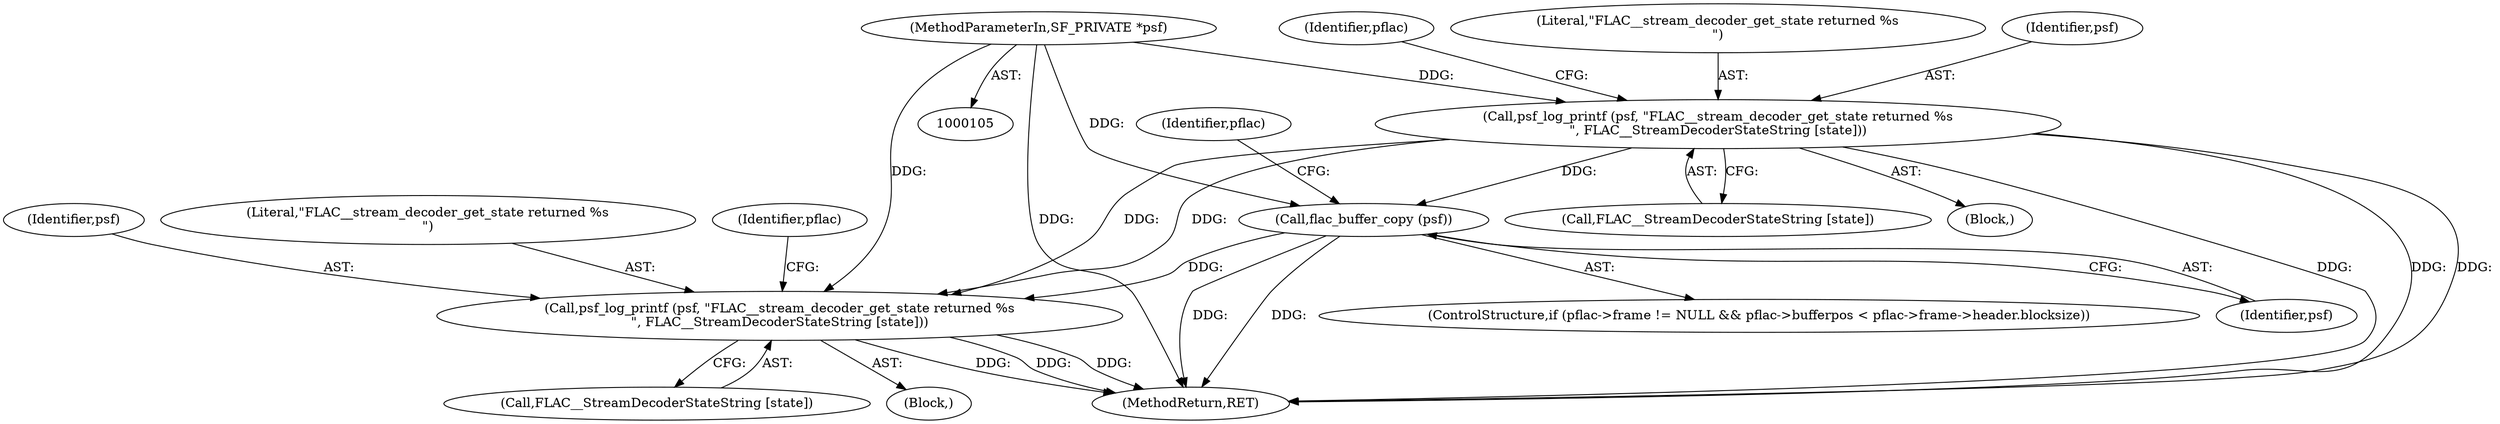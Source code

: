 digraph "0_libsndfile_60b234301adf258786d8b90be5c1d437fc8799e0_0@API" {
"1000173" [label="(Call,flac_buffer_copy (psf))"];
"1000144" [label="(Call,psf_log_printf (psf, \"FLAC__stream_decoder_get_state returned %s\n\", FLAC__StreamDecoderStateString [state]))"];
"1000106" [label="(MethodParameterIn,SF_PRIVATE *psf)"];
"1000203" [label="(Call,psf_log_printf (psf, \"FLAC__stream_decoder_get_state returned %s\n\", FLAC__StreamDecoderStateString [state]))"];
"1000152" [label="(Identifier,pflac)"];
"1000211" [label="(Identifier,pflac)"];
"1000146" [label="(Literal,\"FLAC__stream_decoder_get_state returned %s\n\")"];
"1000203" [label="(Call,psf_log_printf (psf, \"FLAC__stream_decoder_get_state returned %s\n\", FLAC__StreamDecoderStateString [state]))"];
"1000145" [label="(Identifier,psf)"];
"1000173" [label="(Call,flac_buffer_copy (psf))"];
"1000155" [label="(ControlStructure,if (pflac->frame != NULL && pflac->bufferpos < pflac->frame->header.blocksize))"];
"1000206" [label="(Call,FLAC__StreamDecoderStateString [state])"];
"1000178" [label="(Identifier,pflac)"];
"1000174" [label="(Identifier,psf)"];
"1000204" [label="(Identifier,psf)"];
"1000205" [label="(Literal,\"FLAC__stream_decoder_get_state returned %s\n\")"];
"1000144" [label="(Call,psf_log_printf (psf, \"FLAC__stream_decoder_get_state returned %s\n\", FLAC__StreamDecoderStateString [state]))"];
"1000202" [label="(Block,)"];
"1000143" [label="(Block,)"];
"1000147" [label="(Call,FLAC__StreamDecoderStateString [state])"];
"1000224" [label="(MethodReturn,RET)"];
"1000106" [label="(MethodParameterIn,SF_PRIVATE *psf)"];
"1000173" -> "1000155"  [label="AST: "];
"1000173" -> "1000174"  [label="CFG: "];
"1000174" -> "1000173"  [label="AST: "];
"1000178" -> "1000173"  [label="CFG: "];
"1000173" -> "1000224"  [label="DDG: "];
"1000173" -> "1000224"  [label="DDG: "];
"1000144" -> "1000173"  [label="DDG: "];
"1000106" -> "1000173"  [label="DDG: "];
"1000173" -> "1000203"  [label="DDG: "];
"1000144" -> "1000143"  [label="AST: "];
"1000144" -> "1000147"  [label="CFG: "];
"1000145" -> "1000144"  [label="AST: "];
"1000146" -> "1000144"  [label="AST: "];
"1000147" -> "1000144"  [label="AST: "];
"1000152" -> "1000144"  [label="CFG: "];
"1000144" -> "1000224"  [label="DDG: "];
"1000144" -> "1000224"  [label="DDG: "];
"1000144" -> "1000224"  [label="DDG: "];
"1000106" -> "1000144"  [label="DDG: "];
"1000144" -> "1000203"  [label="DDG: "];
"1000144" -> "1000203"  [label="DDG: "];
"1000106" -> "1000105"  [label="AST: "];
"1000106" -> "1000224"  [label="DDG: "];
"1000106" -> "1000203"  [label="DDG: "];
"1000203" -> "1000202"  [label="AST: "];
"1000203" -> "1000206"  [label="CFG: "];
"1000204" -> "1000203"  [label="AST: "];
"1000205" -> "1000203"  [label="AST: "];
"1000206" -> "1000203"  [label="AST: "];
"1000211" -> "1000203"  [label="CFG: "];
"1000203" -> "1000224"  [label="DDG: "];
"1000203" -> "1000224"  [label="DDG: "];
"1000203" -> "1000224"  [label="DDG: "];
}
